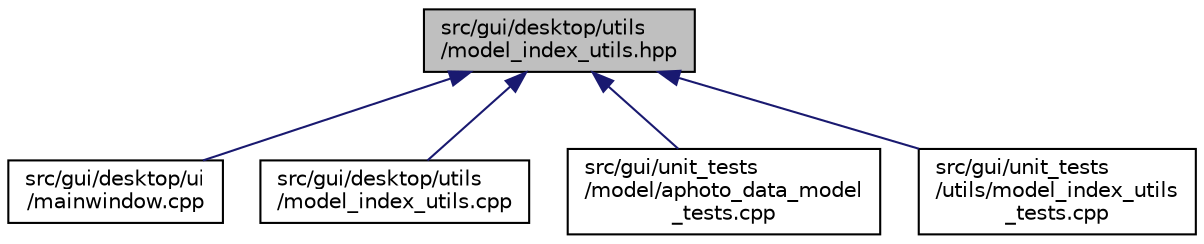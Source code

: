 digraph "src/gui/desktop/utils/model_index_utils.hpp"
{
 // LATEX_PDF_SIZE
  edge [fontname="Helvetica",fontsize="10",labelfontname="Helvetica",labelfontsize="10"];
  node [fontname="Helvetica",fontsize="10",shape=record];
  Node1 [label="src/gui/desktop/utils\l/model_index_utils.hpp",height=0.2,width=0.4,color="black", fillcolor="grey75", style="filled", fontcolor="black",tooltip=" "];
  Node1 -> Node2 [dir="back",color="midnightblue",fontsize="10",style="solid",fontname="Helvetica"];
  Node2 [label="src/gui/desktop/ui\l/mainwindow.cpp",height=0.2,width=0.4,color="black", fillcolor="white", style="filled",URL="$mainwindow_8cpp.html",tooltip=" "];
  Node1 -> Node3 [dir="back",color="midnightblue",fontsize="10",style="solid",fontname="Helvetica"];
  Node3 [label="src/gui/desktop/utils\l/model_index_utils.cpp",height=0.2,width=0.4,color="black", fillcolor="white", style="filled",URL="$model__index__utils_8cpp.html",tooltip=" "];
  Node1 -> Node4 [dir="back",color="midnightblue",fontsize="10",style="solid",fontname="Helvetica"];
  Node4 [label="src/gui/unit_tests\l/model/aphoto_data_model\l_tests.cpp",height=0.2,width=0.4,color="black", fillcolor="white", style="filled",URL="$aphoto__data__model__tests_8cpp.html",tooltip=" "];
  Node1 -> Node5 [dir="back",color="midnightblue",fontsize="10",style="solid",fontname="Helvetica"];
  Node5 [label="src/gui/unit_tests\l/utils/model_index_utils\l_tests.cpp",height=0.2,width=0.4,color="black", fillcolor="white", style="filled",URL="$model__index__utils__tests_8cpp.html",tooltip=" "];
}
